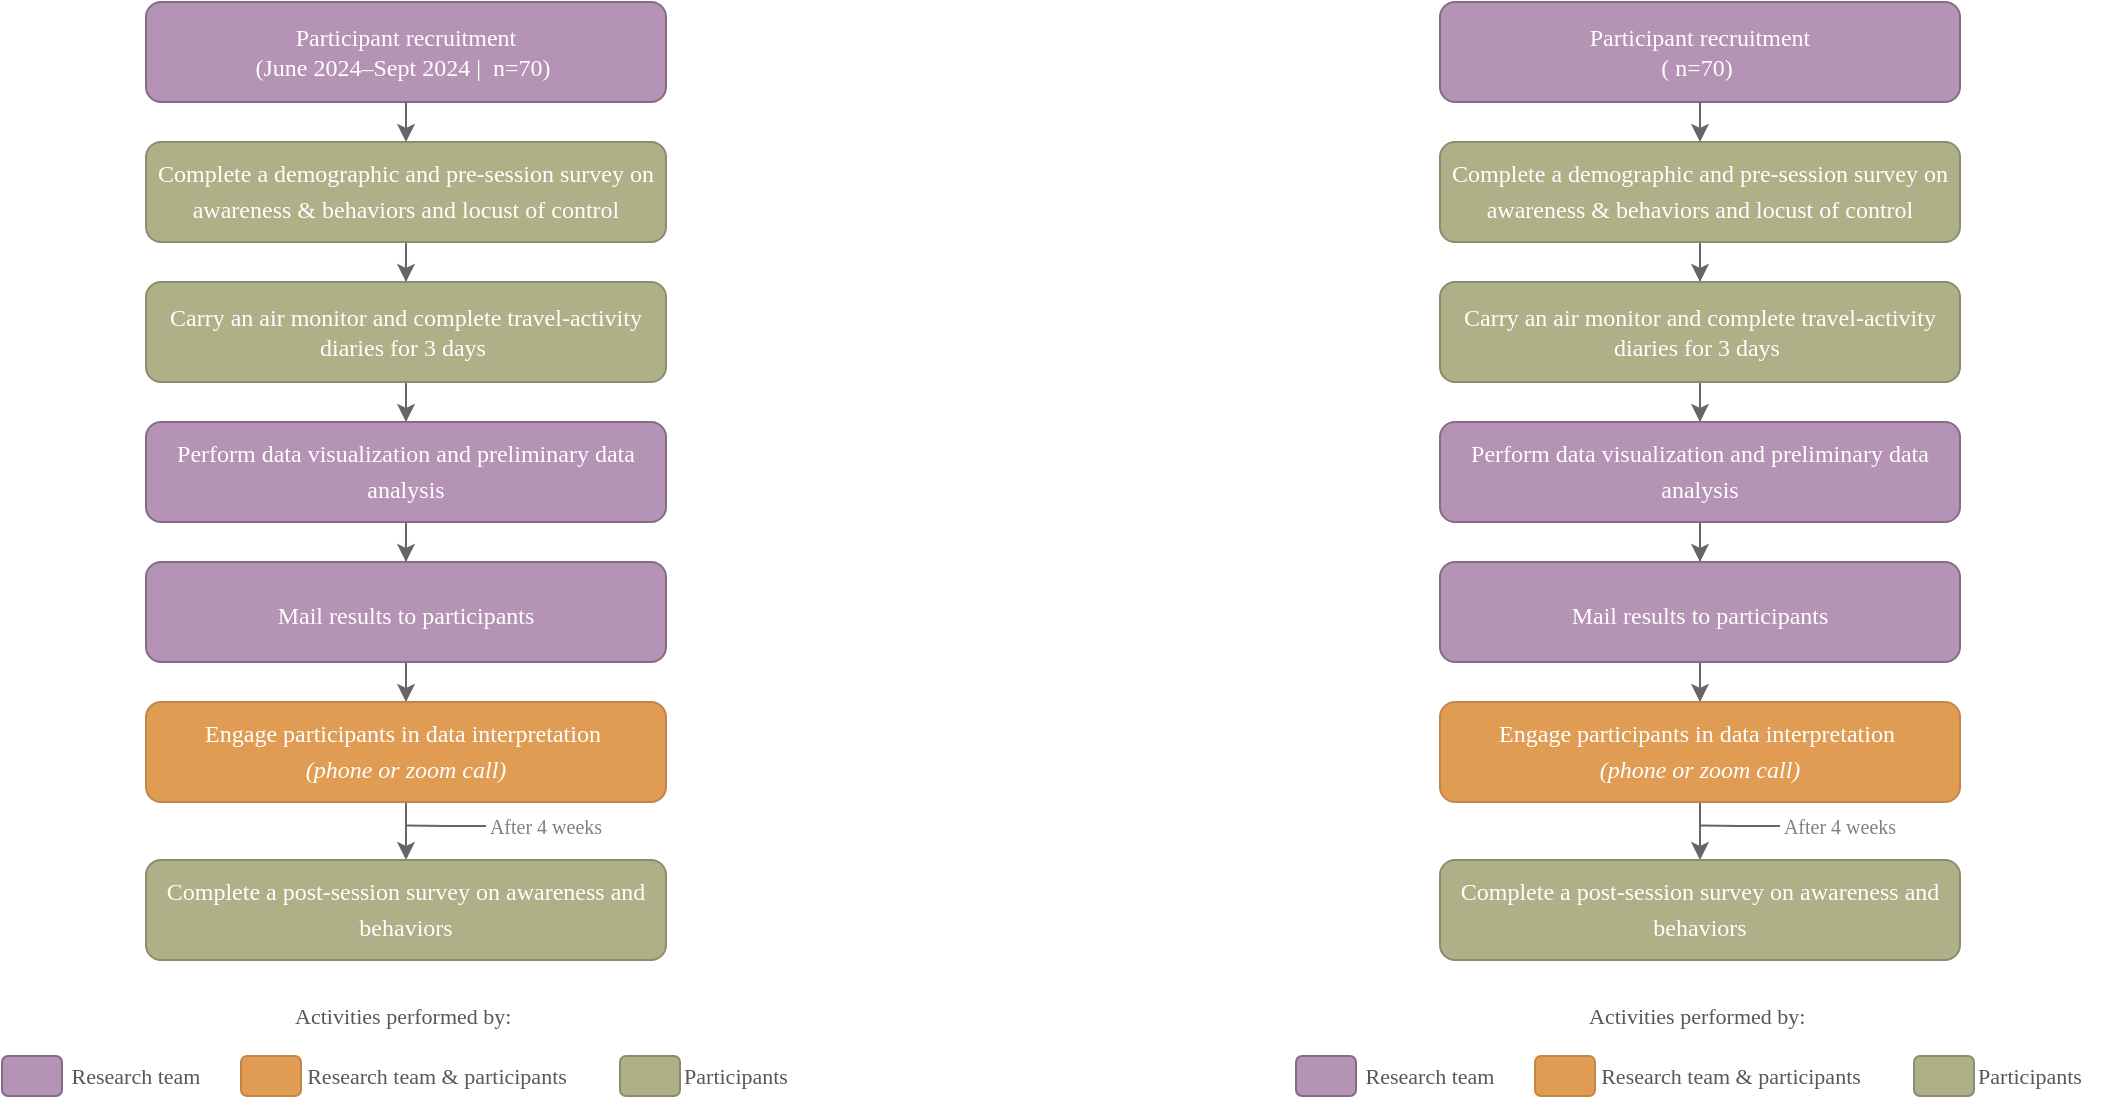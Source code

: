 <mxfile version="25.0.3">
  <diagram name="Page-1" id="lau2wh2djgcax9t4yvG-">
    <mxGraphModel dx="954" dy="612" grid="1" gridSize="10" guides="1" tooltips="1" connect="1" arrows="1" fold="1" page="1" pageScale="1" pageWidth="850" pageHeight="1100" math="0" shadow="0">
      <root>
        <mxCell id="0" />
        <mxCell id="1" parent="0" />
        <mxCell id="SnCvXV2NnRFrrWXewPJj-3" value="&lt;font style=&quot;font-size: 12px;&quot;&gt;Participant recruitment&lt;/font&gt;&lt;div&gt;&lt;font style=&quot;font-size: 12px;&quot;&gt;(June&lt;span style=&quot;text-align: start;&quot;&gt;&amp;nbsp;2024–Sept&lt;/span&gt;&lt;span style=&quot;text-align: start;&quot;&gt;&amp;nbsp;&lt;/span&gt;&lt;span style=&quot;text-align: start;&quot;&gt;&lt;/span&gt;2024 |&amp;nbsp;&lt;/font&gt;&lt;span style=&quot;background-color: initial;&quot;&gt;&amp;nbsp;n=70&lt;/span&gt;&lt;span style=&quot;background-color: initial;&quot;&gt;)&amp;nbsp;&lt;/span&gt;&lt;/div&gt;" style="rounded=1;whiteSpace=wrap;html=1;fontFamily=Times New Roman;fillColor=#B593B4;strokeColor=#856C84;fontColor=#FFFFFF;" parent="1" vertex="1">
          <mxGeometry x="295" y="140" width="260" height="50" as="geometry" />
        </mxCell>
        <mxCell id="SnCvXV2NnRFrrWXewPJj-8" value="" style="edgeStyle=orthogonalEdgeStyle;rounded=0;orthogonalLoop=1;jettySize=auto;html=1;fontFamily=Times New Roman;fontSize=12;fontColor=#FFFFFF;strokeColor=#666666;" parent="1" source="SnCvXV2NnRFrrWXewPJj-9" target="SnCvXV2NnRFrrWXewPJj-11" edge="1">
          <mxGeometry relative="1" as="geometry" />
        </mxCell>
        <mxCell id="SnCvXV2NnRFrrWXewPJj-9" value="&lt;span style=&quot;text-align: start;&quot;&gt;&lt;font style=&quot;font-size: 12px;&quot;&gt;Complete a demographic and pre-session survey on awareness &amp;amp; behaviors and locust of control&lt;/font&gt;&lt;/span&gt;&lt;span style=&quot;font-size: medium; text-align: start;&quot;&gt;&lt;/span&gt;" style="whiteSpace=wrap;html=1;rounded=1;fontFamily=Times New Roman;fillColor=#AFB088;strokeColor=#8b8c6c;fontColor=#FFFFFF;" parent="1" vertex="1">
          <mxGeometry x="295" y="210" width="260" height="50" as="geometry" />
        </mxCell>
        <mxCell id="SnCvXV2NnRFrrWXewPJj-10" value="" style="edgeStyle=orthogonalEdgeStyle;rounded=0;orthogonalLoop=1;jettySize=auto;html=1;fontFamily=Times New Roman;fontSize=12;fontColor=#FFFFFF;strokeColor=#666666;" parent="1" source="SnCvXV2NnRFrrWXewPJj-11" target="SnCvXV2NnRFrrWXewPJj-13" edge="1">
          <mxGeometry relative="1" as="geometry" />
        </mxCell>
        <mxCell id="SnCvXV2NnRFrrWXewPJj-11" value="&lt;span style=&quot;text-align: start;&quot;&gt;&lt;font style=&quot;font-size: 12px;&quot;&gt;Carry an air monitor and complete travel-activity diaries for 3 days&amp;nbsp;&lt;/font&gt;&lt;/span&gt;" style="whiteSpace=wrap;html=1;rounded=1;fontFamily=Times New Roman;fillColor=#AFB088;strokeColor=#8b8c6c;fontColor=#FFFFFF;" parent="1" vertex="1">
          <mxGeometry x="295" y="280" width="260" height="50" as="geometry" />
        </mxCell>
        <mxCell id="SnCvXV2NnRFrrWXewPJj-12" value="" style="edgeStyle=orthogonalEdgeStyle;rounded=0;orthogonalLoop=1;jettySize=auto;html=1;fontFamily=Times New Roman;fontSize=12;fontColor=#FFFFFF;strokeColor=#666666;" parent="1" source="SnCvXV2NnRFrrWXewPJj-13" target="SnCvXV2NnRFrrWXewPJj-15" edge="1">
          <mxGeometry relative="1" as="geometry" />
        </mxCell>
        <mxCell id="SnCvXV2NnRFrrWXewPJj-13" value="&lt;span style=&quot;text-align: start; font-family: &amp;quot;Times New Roman&amp;quot;, serif;&quot;&gt;&lt;font style=&quot;font-size: 12px;&quot;&gt;Perform data visualization and preliminary data analysis&lt;/font&gt;&lt;/span&gt;&lt;span style=&quot;font-size: medium; text-align: start;&quot;&gt;&lt;/span&gt;" style="whiteSpace=wrap;html=1;rounded=1;fontFamily=Times New Roman;fillColor=#B593B4;strokeColor=#856C84;fontColor=#FFFFFF;" parent="1" vertex="1">
          <mxGeometry x="295" y="350" width="260" height="50" as="geometry" />
        </mxCell>
        <mxCell id="SnCvXV2NnRFrrWXewPJj-14" value="" style="edgeStyle=orthogonalEdgeStyle;rounded=0;orthogonalLoop=1;jettySize=auto;html=1;fontFamily=Times New Roman;fontSize=12;fontColor=#FFFFFF;strokeColor=#666666;" parent="1" source="SnCvXV2NnRFrrWXewPJj-15" target="SnCvXV2NnRFrrWXewPJj-17" edge="1">
          <mxGeometry relative="1" as="geometry" />
        </mxCell>
        <mxCell id="SnCvXV2NnRFrrWXewPJj-15" value="&lt;span style=&quot;text-align: start; font-family: &amp;quot;Times New Roman&amp;quot;, serif;&quot;&gt;&lt;font style=&quot;font-size: 12px;&quot;&gt;Mail results to participants&lt;/font&gt;&lt;/span&gt;&lt;span style=&quot;font-size: medium; text-align: start;&quot;&gt;&lt;/span&gt;" style="whiteSpace=wrap;html=1;rounded=1;fontFamily=Times New Roman;fillColor=#B593B4;strokeColor=#856C84;fontColor=#FFFFFF;" parent="1" vertex="1">
          <mxGeometry x="295" y="420" width="260" height="50" as="geometry" />
        </mxCell>
        <mxCell id="SnCvXV2NnRFrrWXewPJj-16" value="" style="edgeStyle=orthogonalEdgeStyle;rounded=0;orthogonalLoop=1;jettySize=auto;html=1;fontFamily=Times New Roman;fontSize=12;fontColor=#FFFFFF;strokeColor=#666666;" parent="1" source="SnCvXV2NnRFrrWXewPJj-17" target="SnCvXV2NnRFrrWXewPJj-19" edge="1">
          <mxGeometry relative="1" as="geometry" />
        </mxCell>
        <mxCell id="SnCvXV2NnRFrrWXewPJj-17" value="&lt;span style=&quot;text-align: start;&quot;&gt;&lt;font style=&quot;font-size: 12px;&quot;&gt;Engage participants in data interpretation&amp;nbsp;&lt;/font&gt;&lt;/span&gt;&lt;div&gt;&lt;span style=&quot;text-align: start;&quot;&gt;&lt;font style=&quot;font-size: 12px;&quot;&gt;&lt;i&gt;(phone or zoom call)&lt;/i&gt;&lt;/font&gt;&lt;/span&gt;&lt;span style=&quot;font-size: medium; text-align: start;&quot;&gt;&lt;/span&gt;&lt;/div&gt;" style="whiteSpace=wrap;html=1;rounded=1;fontFamily=Times New Roman;fillColor=#e19c53;strokeColor=#C28647;fontColor=#FFFFFF;" parent="1" vertex="1">
          <mxGeometry x="295" y="490" width="260" height="50" as="geometry" />
        </mxCell>
        <mxCell id="SnCvXV2NnRFrrWXewPJj-19" value="&lt;span style=&quot;text-align: start; font-family: &amp;quot;Times New Roman&amp;quot;, serif;&quot;&gt;&lt;font style=&quot;font-size: 12px;&quot;&gt;Complete a post-session survey on awareness and behaviors&lt;/font&gt;&lt;/span&gt;&lt;span style=&quot;font-size: medium; text-align: start;&quot;&gt;&lt;/span&gt;" style="whiteSpace=wrap;html=1;rounded=1;fontFamily=Times New Roman;fillColor=#AFB088;strokeColor=#8b8c6c;fontColor=#FFFFFF;" parent="1" vertex="1">
          <mxGeometry x="295" y="569" width="260" height="50" as="geometry" />
        </mxCell>
        <mxCell id="SnCvXV2NnRFrrWXewPJj-21" style="edgeStyle=orthogonalEdgeStyle;rounded=1;orthogonalLoop=1;jettySize=auto;html=1;exitX=0;exitY=0.5;exitDx=0;exitDy=0;fontFamily=Times New Roman;fontSize=12;strokeColor=#666666;endArrow=none;endFill=0;fontColor=#FFFFFF;" parent="1" source="SnCvXV2NnRFrrWXewPJj-22" edge="1">
          <mxGeometry relative="1" as="geometry">
            <mxPoint x="425" y="551.789" as="targetPoint" />
          </mxGeometry>
        </mxCell>
        <mxCell id="SnCvXV2NnRFrrWXewPJj-22" value="After 4 weeks" style="text;html=1;strokeColor=none;fillColor=none;align=center;verticalAlign=middle;whiteSpace=wrap;rounded=0;fontFamily=Times New Roman;fontSize=10;fontColor=#808080;" parent="1" vertex="1">
          <mxGeometry x="465" y="537" width="60" height="30" as="geometry" />
        </mxCell>
        <mxCell id="SnCvXV2NnRFrrWXewPJj-23" value="Activities performed by:&amp;nbsp;" style="text;html=1;strokeColor=none;fillColor=none;align=center;verticalAlign=middle;whiteSpace=wrap;rounded=0;fontFamily=Times New Roman;fontSize=11;fontColor=#575757;" parent="1" vertex="1">
          <mxGeometry x="295" y="632" width="260" height="30" as="geometry" />
        </mxCell>
        <mxCell id="SnCvXV2NnRFrrWXewPJj-24" value="Research team" style="text;html=1;strokeColor=none;fillColor=none;align=center;verticalAlign=middle;whiteSpace=wrap;rounded=0;fontFamily=Times New Roman;fontSize=11;fontColor=#575757;" parent="1" vertex="1">
          <mxGeometry x="245" y="662" width="90" height="30" as="geometry" />
        </mxCell>
        <mxCell id="SnCvXV2NnRFrrWXewPJj-25" value="Participants" style="text;html=1;strokeColor=none;fillColor=none;align=center;verticalAlign=middle;whiteSpace=wrap;rounded=0;fontFamily=Times New Roman;fontSize=11;fontColor=#575757;" parent="1" vertex="1">
          <mxGeometry x="545" y="662" width="90" height="30" as="geometry" />
        </mxCell>
        <mxCell id="SnCvXV2NnRFrrWXewPJj-26" value="&lt;span style=&quot;text-align: start; font-size: 11px;&quot;&gt;&lt;font style=&quot;font-size: 11px;&quot;&gt;Research team &amp;amp; participants&lt;/font&gt;&lt;/span&gt;&lt;span style=&quot;font-size: 11px; text-align: start;&quot;&gt;&lt;/span&gt;" style="text;html=1;strokeColor=none;fillColor=none;align=center;verticalAlign=middle;whiteSpace=wrap;rounded=0;fontFamily=Times New Roman;fontSize=11;fontColor=#575757;" parent="1" vertex="1">
          <mxGeometry x="372.5" y="662" width="135" height="30" as="geometry" />
        </mxCell>
        <mxCell id="SnCvXV2NnRFrrWXewPJj-27" value="" style="rounded=1;whiteSpace=wrap;html=1;fontFamily=Times New Roman;fontSize=11;fillColor=#B593B4;strokeColor=#856C84;fontColor=#575757;" parent="1" vertex="1">
          <mxGeometry x="223" y="667" width="30" height="20" as="geometry" />
        </mxCell>
        <mxCell id="SnCvXV2NnRFrrWXewPJj-28" value="" style="rounded=1;whiteSpace=wrap;html=1;fontFamily=Times New Roman;fontSize=11;fillColor=#AFB088;strokeColor=#8b8c6c;fontColor=#575757;" parent="1" vertex="1">
          <mxGeometry x="532" y="667" width="30" height="20" as="geometry" />
        </mxCell>
        <mxCell id="SnCvXV2NnRFrrWXewPJj-29" value="" style="rounded=1;whiteSpace=wrap;html=1;fontFamily=Times New Roman;fontSize=11;fillColor=#e19c53;strokeColor=#C28647;fontColor=#575757;" parent="1" vertex="1">
          <mxGeometry x="342.5" y="667" width="30" height="20" as="geometry" />
        </mxCell>
        <mxCell id="TjSiT_ZrOrgpsKGTDWbp-1" value="" style="edgeStyle=orthogonalEdgeStyle;rounded=0;orthogonalLoop=1;jettySize=auto;html=1;fontFamily=Times New Roman;fontSize=12;fontColor=#FFFFFF;strokeColor=#666666;" parent="1" edge="1">
          <mxGeometry relative="1" as="geometry">
            <mxPoint x="425" y="190" as="sourcePoint" />
            <mxPoint x="425" y="210" as="targetPoint" />
          </mxGeometry>
        </mxCell>
        <mxCell id="varAvs1NAwQITlkUQde9-1" value="&lt;font style=&quot;font-size: 12px;&quot;&gt;Participant recruitment&lt;/font&gt;&lt;div&gt;&lt;font style=&quot;font-size: 12px;&quot;&gt;(&lt;/font&gt;&lt;span style=&quot;background-color: initial;&quot;&gt;&amp;nbsp;n=70&lt;/span&gt;&lt;span style=&quot;background-color: initial;&quot;&gt;)&amp;nbsp;&lt;/span&gt;&lt;/div&gt;" style="rounded=1;whiteSpace=wrap;html=1;fontFamily=Times New Roman;fillColor=#B593B4;strokeColor=#856C84;fontColor=#FFFFFF;" vertex="1" parent="1">
          <mxGeometry x="942" y="140" width="260" height="50" as="geometry" />
        </mxCell>
        <mxCell id="varAvs1NAwQITlkUQde9-2" value="" style="edgeStyle=orthogonalEdgeStyle;rounded=0;orthogonalLoop=1;jettySize=auto;html=1;fontFamily=Times New Roman;fontSize=12;fontColor=#FFFFFF;strokeColor=#666666;" edge="1" parent="1" source="varAvs1NAwQITlkUQde9-3" target="varAvs1NAwQITlkUQde9-5">
          <mxGeometry relative="1" as="geometry" />
        </mxCell>
        <mxCell id="varAvs1NAwQITlkUQde9-3" value="&lt;span style=&quot;text-align: start;&quot;&gt;&lt;font style=&quot;font-size: 12px;&quot;&gt;Complete a demographic and pre-session survey on awareness &amp;amp; behaviors and locust of control&lt;/font&gt;&lt;/span&gt;&lt;span style=&quot;font-size: medium; text-align: start;&quot;&gt;&lt;/span&gt;" style="whiteSpace=wrap;html=1;rounded=1;fontFamily=Times New Roman;fillColor=#AFB088;strokeColor=#8b8c6c;fontColor=#FFFFFF;" vertex="1" parent="1">
          <mxGeometry x="942" y="210" width="260" height="50" as="geometry" />
        </mxCell>
        <mxCell id="varAvs1NAwQITlkUQde9-4" value="" style="edgeStyle=orthogonalEdgeStyle;rounded=0;orthogonalLoop=1;jettySize=auto;html=1;fontFamily=Times New Roman;fontSize=12;fontColor=#FFFFFF;strokeColor=#666666;" edge="1" parent="1" source="varAvs1NAwQITlkUQde9-5" target="varAvs1NAwQITlkUQde9-7">
          <mxGeometry relative="1" as="geometry" />
        </mxCell>
        <mxCell id="varAvs1NAwQITlkUQde9-5" value="&lt;span style=&quot;text-align: start;&quot;&gt;&lt;font style=&quot;font-size: 12px;&quot;&gt;Carry an air monitor and complete travel-activity diaries for 3 days&amp;nbsp;&lt;/font&gt;&lt;/span&gt;" style="whiteSpace=wrap;html=1;rounded=1;fontFamily=Times New Roman;fillColor=#AFB088;strokeColor=#8b8c6c;fontColor=#FFFFFF;" vertex="1" parent="1">
          <mxGeometry x="942" y="280" width="260" height="50" as="geometry" />
        </mxCell>
        <mxCell id="varAvs1NAwQITlkUQde9-6" value="" style="edgeStyle=orthogonalEdgeStyle;rounded=0;orthogonalLoop=1;jettySize=auto;html=1;fontFamily=Times New Roman;fontSize=12;fontColor=#FFFFFF;strokeColor=#666666;" edge="1" parent="1" source="varAvs1NAwQITlkUQde9-7" target="varAvs1NAwQITlkUQde9-9">
          <mxGeometry relative="1" as="geometry" />
        </mxCell>
        <mxCell id="varAvs1NAwQITlkUQde9-7" value="&lt;span style=&quot;text-align: start; font-family: &amp;quot;Times New Roman&amp;quot;, serif;&quot;&gt;&lt;font style=&quot;font-size: 12px;&quot;&gt;Perform data visualization and preliminary data analysis&lt;/font&gt;&lt;/span&gt;&lt;span style=&quot;font-size: medium; text-align: start;&quot;&gt;&lt;/span&gt;" style="whiteSpace=wrap;html=1;rounded=1;fontFamily=Times New Roman;fillColor=#B593B4;strokeColor=#856C84;fontColor=#FFFFFF;" vertex="1" parent="1">
          <mxGeometry x="942" y="350" width="260" height="50" as="geometry" />
        </mxCell>
        <mxCell id="varAvs1NAwQITlkUQde9-8" value="" style="edgeStyle=orthogonalEdgeStyle;rounded=0;orthogonalLoop=1;jettySize=auto;html=1;fontFamily=Times New Roman;fontSize=12;fontColor=#FFFFFF;strokeColor=#666666;" edge="1" parent="1" source="varAvs1NAwQITlkUQde9-9" target="varAvs1NAwQITlkUQde9-11">
          <mxGeometry relative="1" as="geometry" />
        </mxCell>
        <mxCell id="varAvs1NAwQITlkUQde9-9" value="&lt;span style=&quot;text-align: start; font-family: &amp;quot;Times New Roman&amp;quot;, serif;&quot;&gt;&lt;font style=&quot;font-size: 12px;&quot;&gt;Mail results to participants&lt;/font&gt;&lt;/span&gt;&lt;span style=&quot;font-size: medium; text-align: start;&quot;&gt;&lt;/span&gt;" style="whiteSpace=wrap;html=1;rounded=1;fontFamily=Times New Roman;fillColor=#B593B4;strokeColor=#856C84;fontColor=#FFFFFF;" vertex="1" parent="1">
          <mxGeometry x="942" y="420" width="260" height="50" as="geometry" />
        </mxCell>
        <mxCell id="varAvs1NAwQITlkUQde9-10" value="" style="edgeStyle=orthogonalEdgeStyle;rounded=0;orthogonalLoop=1;jettySize=auto;html=1;fontFamily=Times New Roman;fontSize=12;fontColor=#FFFFFF;strokeColor=#666666;" edge="1" parent="1" source="varAvs1NAwQITlkUQde9-11" target="varAvs1NAwQITlkUQde9-12">
          <mxGeometry relative="1" as="geometry" />
        </mxCell>
        <mxCell id="varAvs1NAwQITlkUQde9-11" value="&lt;span style=&quot;text-align: start;&quot;&gt;&lt;font style=&quot;font-size: 12px;&quot;&gt;Engage participants in data interpretation&amp;nbsp;&lt;/font&gt;&lt;/span&gt;&lt;div&gt;&lt;span style=&quot;text-align: start;&quot;&gt;&lt;font style=&quot;font-size: 12px;&quot;&gt;&lt;i&gt;(phone or zoom call)&lt;/i&gt;&lt;/font&gt;&lt;/span&gt;&lt;span style=&quot;font-size: medium; text-align: start;&quot;&gt;&lt;/span&gt;&lt;/div&gt;" style="whiteSpace=wrap;html=1;rounded=1;fontFamily=Times New Roman;fillColor=#e19c53;strokeColor=#C28647;fontColor=#FFFFFF;" vertex="1" parent="1">
          <mxGeometry x="942" y="490" width="260" height="50" as="geometry" />
        </mxCell>
        <mxCell id="varAvs1NAwQITlkUQde9-12" value="&lt;span style=&quot;text-align: start; font-family: &amp;quot;Times New Roman&amp;quot;, serif;&quot;&gt;&lt;font style=&quot;font-size: 12px;&quot;&gt;Complete a post-session survey on awareness and behaviors&lt;/font&gt;&lt;/span&gt;&lt;span style=&quot;font-size: medium; text-align: start;&quot;&gt;&lt;/span&gt;" style="whiteSpace=wrap;html=1;rounded=1;fontFamily=Times New Roman;fillColor=#AFB088;strokeColor=#8b8c6c;fontColor=#FFFFFF;" vertex="1" parent="1">
          <mxGeometry x="942" y="569" width="260" height="50" as="geometry" />
        </mxCell>
        <mxCell id="varAvs1NAwQITlkUQde9-13" style="edgeStyle=orthogonalEdgeStyle;rounded=1;orthogonalLoop=1;jettySize=auto;html=1;exitX=0;exitY=0.5;exitDx=0;exitDy=0;fontFamily=Times New Roman;fontSize=12;strokeColor=#666666;endArrow=none;endFill=0;fontColor=#FFFFFF;" edge="1" parent="1" source="varAvs1NAwQITlkUQde9-14">
          <mxGeometry relative="1" as="geometry">
            <mxPoint x="1072" y="551.789" as="targetPoint" />
          </mxGeometry>
        </mxCell>
        <mxCell id="varAvs1NAwQITlkUQde9-14" value="After 4 weeks" style="text;html=1;strokeColor=none;fillColor=none;align=center;verticalAlign=middle;whiteSpace=wrap;rounded=0;fontFamily=Times New Roman;fontSize=10;fontColor=#808080;" vertex="1" parent="1">
          <mxGeometry x="1112" y="537" width="60" height="30" as="geometry" />
        </mxCell>
        <mxCell id="varAvs1NAwQITlkUQde9-15" value="Activities performed by:&amp;nbsp;" style="text;html=1;strokeColor=none;fillColor=none;align=center;verticalAlign=middle;whiteSpace=wrap;rounded=0;fontFamily=Times New Roman;fontSize=11;fontColor=#575757;" vertex="1" parent="1">
          <mxGeometry x="942" y="632" width="260" height="30" as="geometry" />
        </mxCell>
        <mxCell id="varAvs1NAwQITlkUQde9-16" value="Research team" style="text;html=1;strokeColor=none;fillColor=none;align=center;verticalAlign=middle;whiteSpace=wrap;rounded=0;fontFamily=Times New Roman;fontSize=11;fontColor=#575757;" vertex="1" parent="1">
          <mxGeometry x="892" y="662" width="90" height="30" as="geometry" />
        </mxCell>
        <mxCell id="varAvs1NAwQITlkUQde9-17" value="Participants" style="text;html=1;strokeColor=none;fillColor=none;align=center;verticalAlign=middle;whiteSpace=wrap;rounded=0;fontFamily=Times New Roman;fontSize=11;fontColor=#575757;" vertex="1" parent="1">
          <mxGeometry x="1192" y="662" width="90" height="30" as="geometry" />
        </mxCell>
        <mxCell id="varAvs1NAwQITlkUQde9-18" value="&lt;span style=&quot;text-align: start; font-size: 11px;&quot;&gt;&lt;font style=&quot;font-size: 11px;&quot;&gt;Research team &amp;amp; participants&lt;/font&gt;&lt;/span&gt;&lt;span style=&quot;font-size: 11px; text-align: start;&quot;&gt;&lt;/span&gt;" style="text;html=1;strokeColor=none;fillColor=none;align=center;verticalAlign=middle;whiteSpace=wrap;rounded=0;fontFamily=Times New Roman;fontSize=11;fontColor=#575757;" vertex="1" parent="1">
          <mxGeometry x="1019.5" y="662" width="135" height="30" as="geometry" />
        </mxCell>
        <mxCell id="varAvs1NAwQITlkUQde9-19" value="" style="rounded=1;whiteSpace=wrap;html=1;fontFamily=Times New Roman;fontSize=11;fillColor=#B593B4;strokeColor=#856C84;fontColor=#575757;" vertex="1" parent="1">
          <mxGeometry x="870" y="667" width="30" height="20" as="geometry" />
        </mxCell>
        <mxCell id="varAvs1NAwQITlkUQde9-20" value="" style="rounded=1;whiteSpace=wrap;html=1;fontFamily=Times New Roman;fontSize=11;fillColor=#AFB088;strokeColor=#8b8c6c;fontColor=#575757;" vertex="1" parent="1">
          <mxGeometry x="1179" y="667" width="30" height="20" as="geometry" />
        </mxCell>
        <mxCell id="varAvs1NAwQITlkUQde9-21" value="" style="rounded=1;whiteSpace=wrap;html=1;fontFamily=Times New Roman;fontSize=11;fillColor=#e19c53;strokeColor=#C28647;fontColor=#575757;" vertex="1" parent="1">
          <mxGeometry x="989.5" y="667" width="30" height="20" as="geometry" />
        </mxCell>
        <mxCell id="varAvs1NAwQITlkUQde9-22" value="" style="edgeStyle=orthogonalEdgeStyle;rounded=0;orthogonalLoop=1;jettySize=auto;html=1;fontFamily=Times New Roman;fontSize=12;fontColor=#FFFFFF;strokeColor=#666666;" edge="1" parent="1">
          <mxGeometry relative="1" as="geometry">
            <mxPoint x="1072" y="190" as="sourcePoint" />
            <mxPoint x="1072" y="210" as="targetPoint" />
          </mxGeometry>
        </mxCell>
      </root>
    </mxGraphModel>
  </diagram>
</mxfile>

